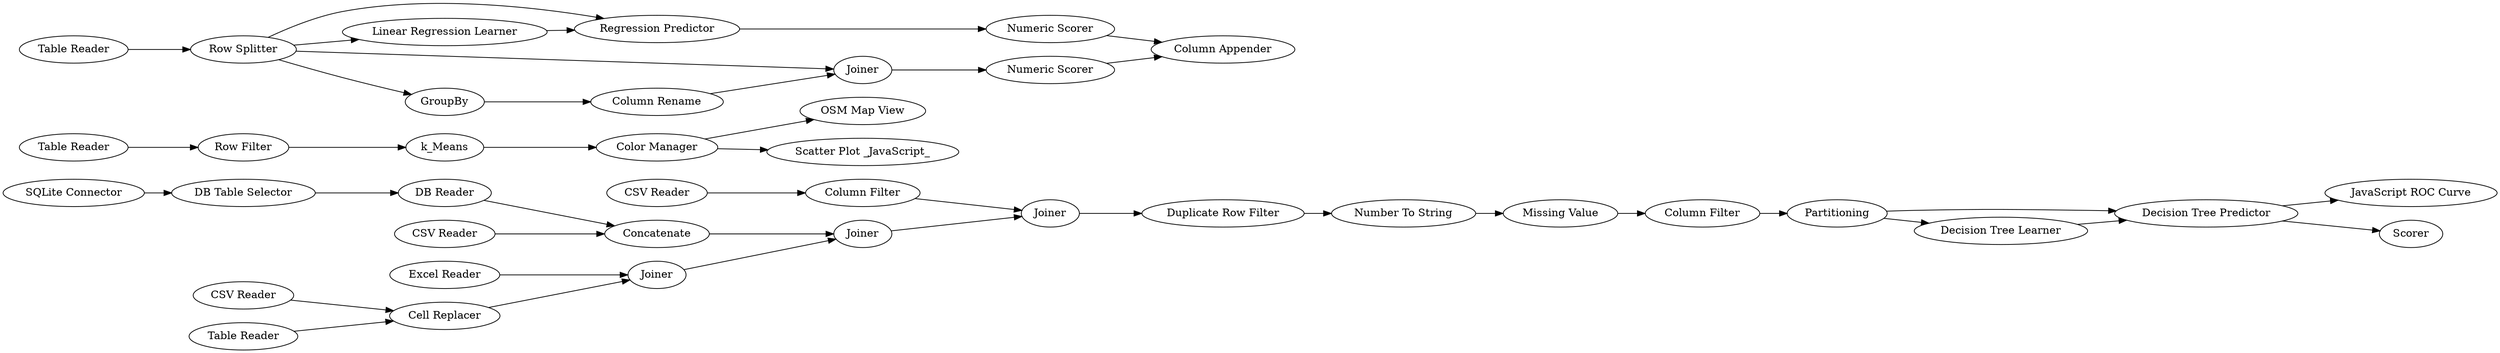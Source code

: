 digraph {
	"-3435799652006949740_249" [label="Duplicate Row Filter"]
	"-3435799652006949740_247" [label="DB Reader"]
	"-7438377116392405224_275" [label="OSM Map View"]
	"-3435799652006949740_256" [label="CSV Reader"]
	"-7438377116392405224_296" [label="Scatter Plot _JavaScript_"]
	"-7438377116392405224_295" [label="Regression Predictor"]
	"-7438377116392405224_315" [label=Joiner]
	"-7438377116392405224_248" [label="Decision Tree Predictor"]
	"-7438377116392405224_314" [label="Table Reader"]
	"-7438377116392405224_294" [label="Row Splitter"]
	"-3435799652006949740_248" [label="DB Table Selector"]
	"-3435799652006949740_255" [label="CSV Reader"]
	"-3435799652006949740_143" [label=Concatenate]
	"-7438377116392405224_278" [label="JavaScript ROC Curve"]
	"-3435799652006949740_246" [label="SQLite Connector"]
	"-7438377116392405224_276" [label="Color Manager"]
	"-3435799652006949740_253" [label="Column Filter"]
	"-3435799652006949740_254" [label="Column Filter"]
	"-7438377116392405224_312" [label=Scorer]
	"-3435799652006949740_258" [label="CSV Reader"]
	"-3435799652006949740_260" [label=Joiner]
	"-7438377116392405224_274" [label="Row Filter"]
	"-7438377116392405224_277" [label="Decision Tree Learner"]
	"-7438377116392405224_257" [label=GroupBy]
	"-3435799652006949740_259" [label="Table Reader"]
	"-7438377116392405224_258" [label="Column Rename"]
	"-3435799652006949740_250" [label="Number To String"]
	"-3435799652006949740_240" [label="Missing Value"]
	"-3435799652006949740_261" [label=Joiner]
	"-7438377116392405224_305" [label="Numeric Scorer"]
	"-7438377116392405224_298" [label="Numeric Scorer"]
	"-7438377116392405224_249" [label=Partitioning]
	"-3435799652006949740_262" [label=Joiner]
	"-7438377116392405224_316" [label="Table Reader"]
	"-7438377116392405224_313" [label="Column Appender"]
	"-7438377116392405224_292" [label=k_Means]
	"-7438377116392405224_261" [label="Linear Regression Learner"]
	"-3435799652006949740_257" [label="Excel Reader"]
	"-3435799652006949740_129" [label="Cell Replacer"]
	"-3435799652006949740_258" -> "-3435799652006949740_143"
	"-7438377116392405224_292" -> "-7438377116392405224_276"
	"-7438377116392405224_274" -> "-7438377116392405224_292"
	"-3435799652006949740_259" -> "-3435799652006949740_129"
	"-7438377116392405224_294" -> "-7438377116392405224_315"
	"-3435799652006949740_249" -> "-3435799652006949740_250"
	"-7438377116392405224_305" -> "-7438377116392405224_313"
	"-7438377116392405224_294" -> "-7438377116392405224_295"
	"-3435799652006949740_255" -> "-3435799652006949740_253"
	"-3435799652006949740_129" -> "-3435799652006949740_260"
	"-7438377116392405224_316" -> "-7438377116392405224_274"
	"-7438377116392405224_277" -> "-7438377116392405224_248"
	"-3435799652006949740_254" -> "-7438377116392405224_249"
	"-3435799652006949740_250" -> "-3435799652006949740_240"
	"-7438377116392405224_249" -> "-7438377116392405224_248"
	"-7438377116392405224_276" -> "-7438377116392405224_275"
	"-3435799652006949740_247" -> "-3435799652006949740_143"
	"-3435799652006949740_260" -> "-3435799652006949740_261"
	"-7438377116392405224_295" -> "-7438377116392405224_298"
	"-3435799652006949740_257" -> "-3435799652006949740_260"
	"-7438377116392405224_294" -> "-7438377116392405224_257"
	"-3435799652006949740_253" -> "-3435799652006949740_262"
	"-3435799652006949740_143" -> "-3435799652006949740_261"
	"-7438377116392405224_248" -> "-7438377116392405224_278"
	"-3435799652006949740_246" -> "-3435799652006949740_248"
	"-7438377116392405224_314" -> "-7438377116392405224_294"
	"-3435799652006949740_248" -> "-3435799652006949740_247"
	"-7438377116392405224_258" -> "-7438377116392405224_315"
	"-7438377116392405224_248" -> "-7438377116392405224_312"
	"-3435799652006949740_262" -> "-3435799652006949740_249"
	"-7438377116392405224_261" -> "-7438377116392405224_295"
	"-7438377116392405224_257" -> "-7438377116392405224_258"
	"-3435799652006949740_240" -> "-3435799652006949740_254"
	"-7438377116392405224_276" -> "-7438377116392405224_296"
	"-7438377116392405224_249" -> "-7438377116392405224_277"
	"-7438377116392405224_294" -> "-7438377116392405224_261"
	"-7438377116392405224_298" -> "-7438377116392405224_313"
	"-3435799652006949740_261" -> "-3435799652006949740_262"
	"-7438377116392405224_315" -> "-7438377116392405224_305"
	"-3435799652006949740_256" -> "-3435799652006949740_129"
	rankdir=LR
}
